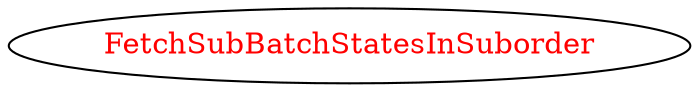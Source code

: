 digraph dependencyGraph {
 concentrate=true;
 ranksep="2.0";
 rankdir="LR"; 
 splines="ortho";
"FetchSubBatchStatesInSuborder" [fontcolor="red"];
}